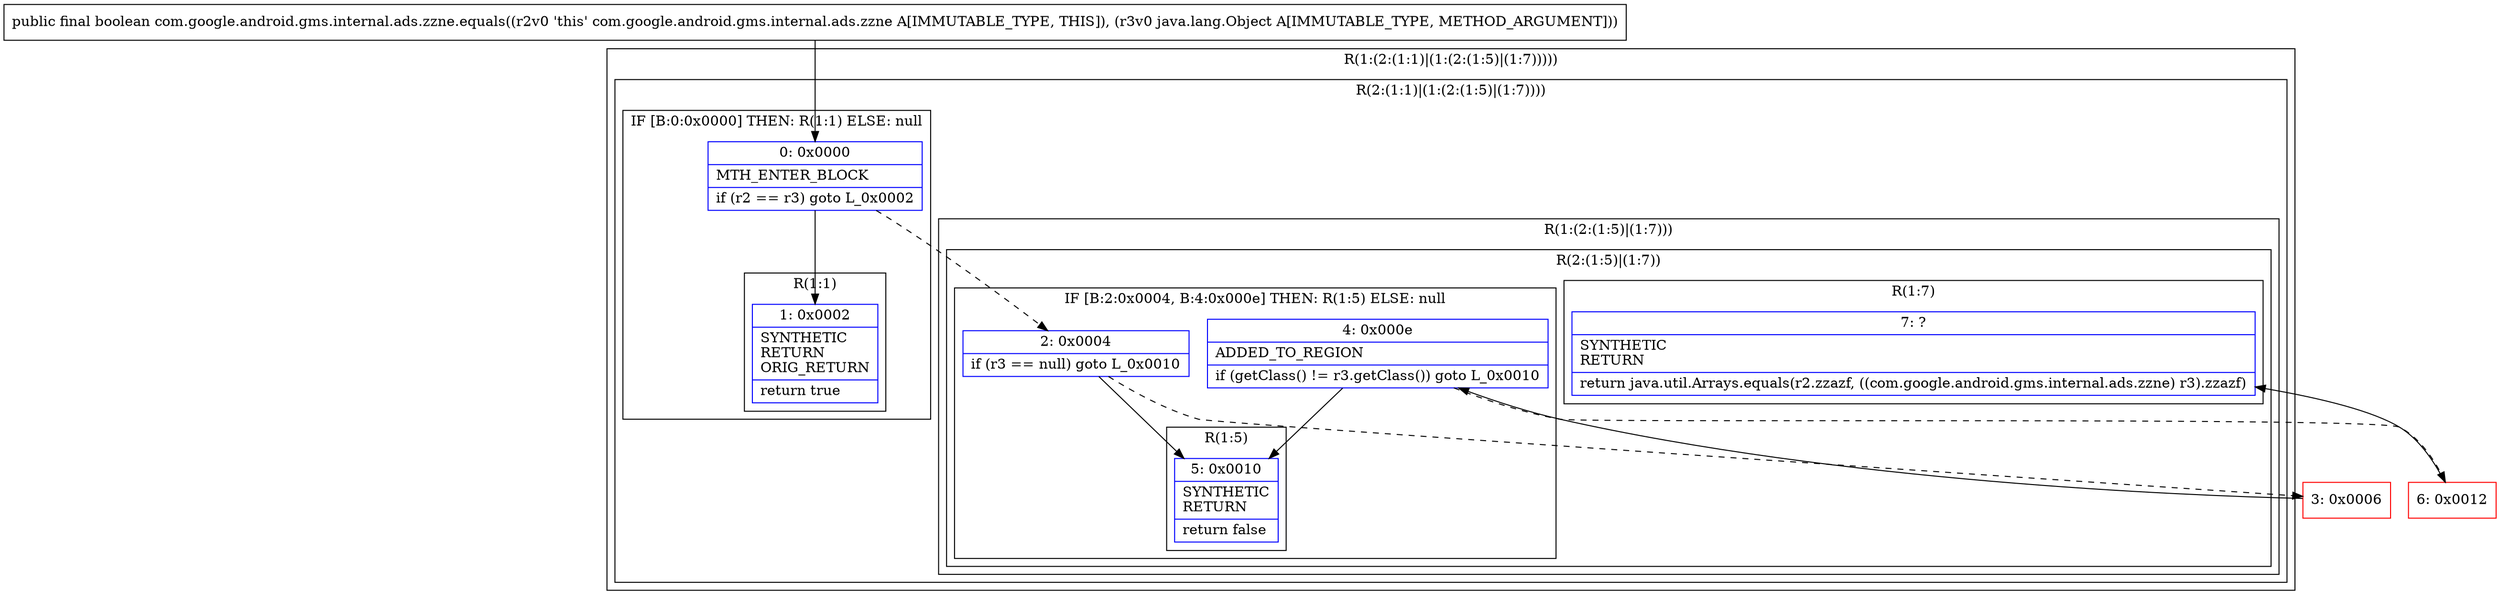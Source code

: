 digraph "CFG forcom.google.android.gms.internal.ads.zzne.equals(Ljava\/lang\/Object;)Z" {
subgraph cluster_Region_785035898 {
label = "R(1:(2:(1:1)|(1:(2:(1:5)|(1:7)))))";
node [shape=record,color=blue];
subgraph cluster_Region_1679480311 {
label = "R(2:(1:1)|(1:(2:(1:5)|(1:7))))";
node [shape=record,color=blue];
subgraph cluster_IfRegion_1032700512 {
label = "IF [B:0:0x0000] THEN: R(1:1) ELSE: null";
node [shape=record,color=blue];
Node_0 [shape=record,label="{0\:\ 0x0000|MTH_ENTER_BLOCK\l|if (r2 == r3) goto L_0x0002\l}"];
subgraph cluster_Region_1073810048 {
label = "R(1:1)";
node [shape=record,color=blue];
Node_1 [shape=record,label="{1\:\ 0x0002|SYNTHETIC\lRETURN\lORIG_RETURN\l|return true\l}"];
}
}
subgraph cluster_Region_1000548760 {
label = "R(1:(2:(1:5)|(1:7)))";
node [shape=record,color=blue];
subgraph cluster_Region_161805942 {
label = "R(2:(1:5)|(1:7))";
node [shape=record,color=blue];
subgraph cluster_IfRegion_1516878816 {
label = "IF [B:2:0x0004, B:4:0x000e] THEN: R(1:5) ELSE: null";
node [shape=record,color=blue];
Node_2 [shape=record,label="{2\:\ 0x0004|if (r3 == null) goto L_0x0010\l}"];
Node_4 [shape=record,label="{4\:\ 0x000e|ADDED_TO_REGION\l|if (getClass() != r3.getClass()) goto L_0x0010\l}"];
subgraph cluster_Region_318045991 {
label = "R(1:5)";
node [shape=record,color=blue];
Node_5 [shape=record,label="{5\:\ 0x0010|SYNTHETIC\lRETURN\l|return false\l}"];
}
}
subgraph cluster_Region_809106184 {
label = "R(1:7)";
node [shape=record,color=blue];
Node_7 [shape=record,label="{7\:\ ?|SYNTHETIC\lRETURN\l|return java.util.Arrays.equals(r2.zzazf, ((com.google.android.gms.internal.ads.zzne) r3).zzazf)\l}"];
}
}
}
}
}
Node_3 [shape=record,color=red,label="{3\:\ 0x0006}"];
Node_6 [shape=record,color=red,label="{6\:\ 0x0012}"];
MethodNode[shape=record,label="{public final boolean com.google.android.gms.internal.ads.zzne.equals((r2v0 'this' com.google.android.gms.internal.ads.zzne A[IMMUTABLE_TYPE, THIS]), (r3v0 java.lang.Object A[IMMUTABLE_TYPE, METHOD_ARGUMENT])) }"];
MethodNode -> Node_0;
Node_0 -> Node_1;
Node_0 -> Node_2[style=dashed];
Node_2 -> Node_3[style=dashed];
Node_2 -> Node_5;
Node_4 -> Node_5;
Node_4 -> Node_6[style=dashed];
Node_3 -> Node_4;
Node_6 -> Node_7;
}

